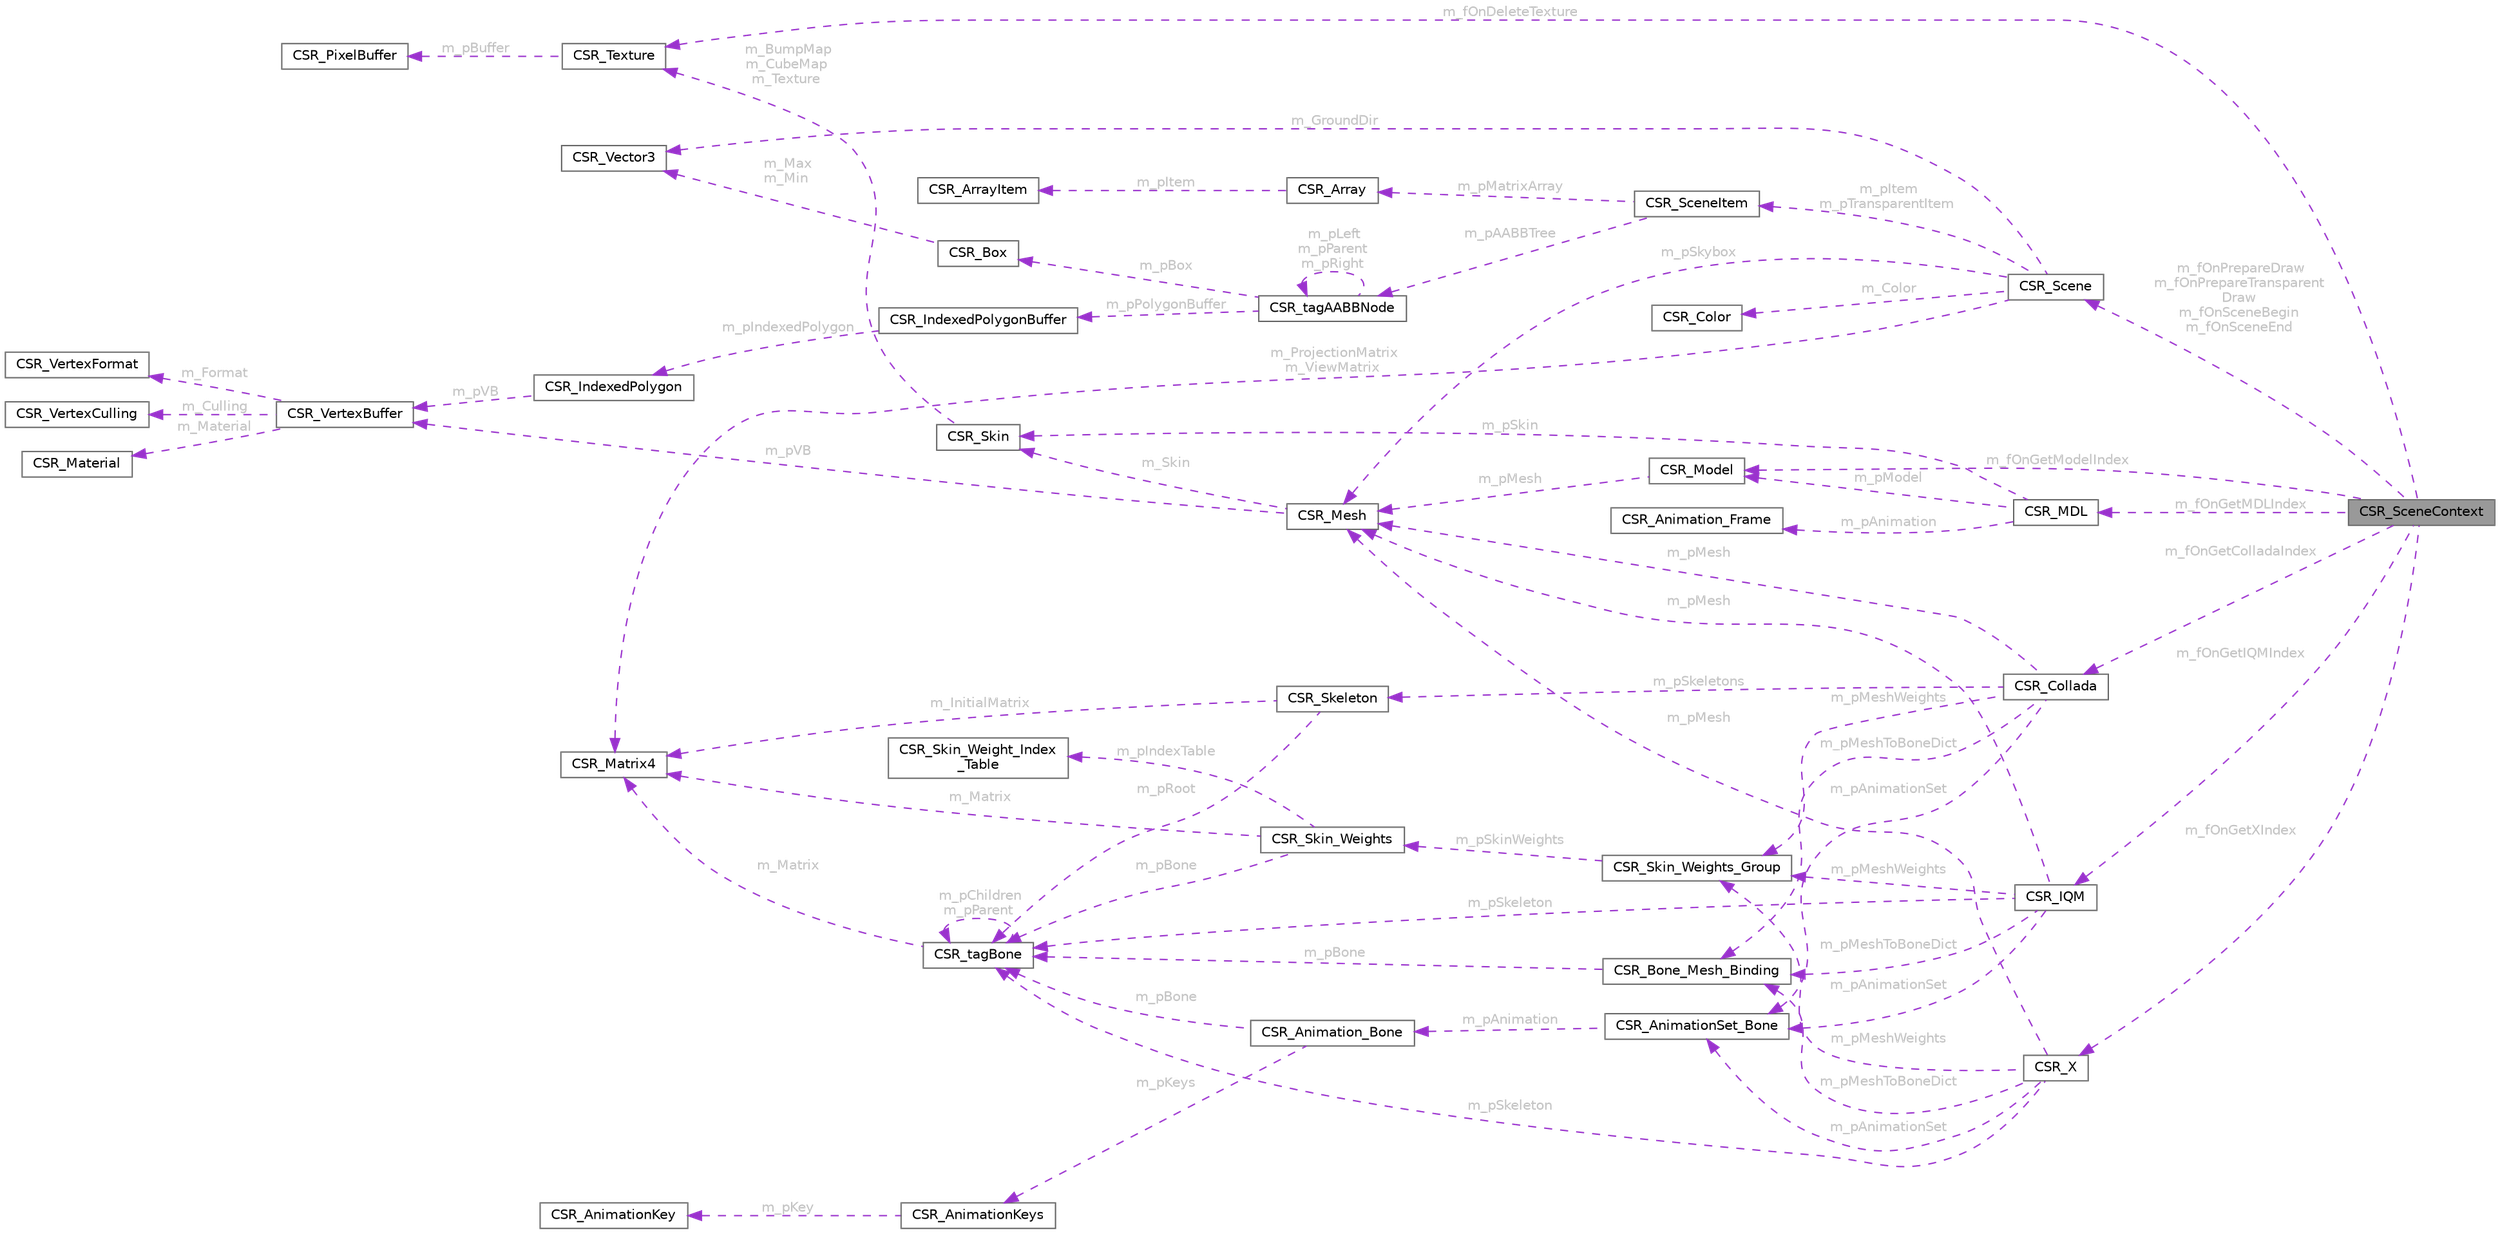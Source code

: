 digraph "CSR_SceneContext"
{
 // LATEX_PDF_SIZE
  bgcolor="transparent";
  edge [fontname=Helvetica,fontsize=10,labelfontname=Helvetica,labelfontsize=10];
  node [fontname=Helvetica,fontsize=10,shape=box,height=0.2,width=0.4];
  rankdir="LR";
  Node1 [id="Node000001",label="CSR_SceneContext",height=0.2,width=0.4,color="gray40", fillcolor="grey60", style="filled", fontcolor="black",tooltip=" "];
  Node2 -> Node1 [id="edge1_Node000001_Node000002",dir="back",color="darkorchid3",style="dashed",tooltip=" ",label=" m_fOnPrepareDraw\nm_fOnPrepareTransparent\lDraw\nm_fOnSceneBegin\nm_fOnSceneEnd",fontcolor="grey" ];
  Node2 [id="Node000002",label="CSR_Scene",height=0.2,width=0.4,color="gray40", fillcolor="white", style="filled",URL="$struct_c_s_r___scene.html",tooltip=" "];
  Node3 -> Node2 [id="edge2_Node000002_Node000003",dir="back",color="darkorchid3",style="dashed",tooltip=" ",label=" m_Color",fontcolor="grey" ];
  Node3 [id="Node000003",label="CSR_Color",height=0.2,width=0.4,color="gray40", fillcolor="white", style="filled",URL="$struct_c_s_r___color.html",tooltip=" "];
  Node4 -> Node2 [id="edge3_Node000002_Node000004",dir="back",color="darkorchid3",style="dashed",tooltip=" ",label=" m_ProjectionMatrix\nm_ViewMatrix",fontcolor="grey" ];
  Node4 [id="Node000004",label="CSR_Matrix4",height=0.2,width=0.4,color="gray40", fillcolor="white", style="filled",URL="$struct_c_s_r___matrix4.html",tooltip=" "];
  Node5 -> Node2 [id="edge4_Node000002_Node000005",dir="back",color="darkorchid3",style="dashed",tooltip=" ",label=" m_GroundDir",fontcolor="grey" ];
  Node5 [id="Node000005",label="CSR_Vector3",height=0.2,width=0.4,color="gray40", fillcolor="white", style="filled",URL="$struct_c_s_r___vector3.html",tooltip=" "];
  Node6 -> Node2 [id="edge5_Node000002_Node000006",dir="back",color="darkorchid3",style="dashed",tooltip=" ",label=" m_pSkybox",fontcolor="grey" ];
  Node6 [id="Node000006",label="CSR_Mesh",height=0.2,width=0.4,color="gray40", fillcolor="white", style="filled",URL="$struct_c_s_r___mesh.html",tooltip=" "];
  Node7 -> Node6 [id="edge6_Node000006_Node000007",dir="back",color="darkorchid3",style="dashed",tooltip=" ",label=" m_Skin",fontcolor="grey" ];
  Node7 [id="Node000007",label="CSR_Skin",height=0.2,width=0.4,color="gray40", fillcolor="white", style="filled",URL="$struct_c_s_r___skin.html",tooltip=" "];
  Node8 -> Node7 [id="edge7_Node000007_Node000008",dir="back",color="darkorchid3",style="dashed",tooltip=" ",label=" m_BumpMap\nm_CubeMap\nm_Texture",fontcolor="grey" ];
  Node8 [id="Node000008",label="CSR_Texture",height=0.2,width=0.4,color="gray40", fillcolor="white", style="filled",URL="$struct_c_s_r___texture.html",tooltip=" "];
  Node9 -> Node8 [id="edge8_Node000008_Node000009",dir="back",color="darkorchid3",style="dashed",tooltip=" ",label=" m_pBuffer",fontcolor="grey" ];
  Node9 [id="Node000009",label="CSR_PixelBuffer",height=0.2,width=0.4,color="gray40", fillcolor="white", style="filled",URL="$struct_c_s_r___pixel_buffer.html",tooltip=" "];
  Node10 -> Node6 [id="edge9_Node000006_Node000010",dir="back",color="darkorchid3",style="dashed",tooltip=" ",label=" m_pVB",fontcolor="grey" ];
  Node10 [id="Node000010",label="CSR_VertexBuffer",height=0.2,width=0.4,color="gray40", fillcolor="white", style="filled",URL="$struct_c_s_r___vertex_buffer.html",tooltip=" "];
  Node11 -> Node10 [id="edge10_Node000010_Node000011",dir="back",color="darkorchid3",style="dashed",tooltip=" ",label=" m_Format",fontcolor="grey" ];
  Node11 [id="Node000011",label="CSR_VertexFormat",height=0.2,width=0.4,color="gray40", fillcolor="white", style="filled",URL="$struct_c_s_r___vertex_format.html",tooltip=" "];
  Node12 -> Node10 [id="edge11_Node000010_Node000012",dir="back",color="darkorchid3",style="dashed",tooltip=" ",label=" m_Culling",fontcolor="grey" ];
  Node12 [id="Node000012",label="CSR_VertexCulling",height=0.2,width=0.4,color="gray40", fillcolor="white", style="filled",URL="$struct_c_s_r___vertex_culling.html",tooltip=" "];
  Node13 -> Node10 [id="edge12_Node000010_Node000013",dir="back",color="darkorchid3",style="dashed",tooltip=" ",label=" m_Material",fontcolor="grey" ];
  Node13 [id="Node000013",label="CSR_Material",height=0.2,width=0.4,color="gray40", fillcolor="white", style="filled",URL="$struct_c_s_r___material.html",tooltip=" "];
  Node14 -> Node2 [id="edge13_Node000002_Node000014",dir="back",color="darkorchid3",style="dashed",tooltip=" ",label=" m_pItem\nm_pTransparentItem",fontcolor="grey" ];
  Node14 [id="Node000014",label="CSR_SceneItem",height=0.2,width=0.4,color="gray40", fillcolor="white", style="filled",URL="$struct_c_s_r___scene_item.html",tooltip=" "];
  Node15 -> Node14 [id="edge14_Node000014_Node000015",dir="back",color="darkorchid3",style="dashed",tooltip=" ",label=" m_pMatrixArray",fontcolor="grey" ];
  Node15 [id="Node000015",label="CSR_Array",height=0.2,width=0.4,color="gray40", fillcolor="white", style="filled",URL="$struct_c_s_r___array.html",tooltip=" "];
  Node16 -> Node15 [id="edge15_Node000015_Node000016",dir="back",color="darkorchid3",style="dashed",tooltip=" ",label=" m_pItem",fontcolor="grey" ];
  Node16 [id="Node000016",label="CSR_ArrayItem",height=0.2,width=0.4,color="gray40", fillcolor="white", style="filled",URL="$struct_c_s_r___array_item.html",tooltip=" "];
  Node17 -> Node14 [id="edge16_Node000014_Node000017",dir="back",color="darkorchid3",style="dashed",tooltip=" ",label=" m_pAABBTree",fontcolor="grey" ];
  Node17 [id="Node000017",label="CSR_tagAABBNode",height=0.2,width=0.4,color="gray40", fillcolor="white", style="filled",URL="$struct_c_s_r__tag_a_a_b_b_node.html",tooltip=" "];
  Node17 -> Node17 [id="edge17_Node000017_Node000017",dir="back",color="darkorchid3",style="dashed",tooltip=" ",label=" m_pLeft\nm_pParent\nm_pRight",fontcolor="grey" ];
  Node18 -> Node17 [id="edge18_Node000017_Node000018",dir="back",color="darkorchid3",style="dashed",tooltip=" ",label=" m_pBox",fontcolor="grey" ];
  Node18 [id="Node000018",label="CSR_Box",height=0.2,width=0.4,color="gray40", fillcolor="white", style="filled",URL="$struct_c_s_r___box.html",tooltip=" "];
  Node5 -> Node18 [id="edge19_Node000018_Node000005",dir="back",color="darkorchid3",style="dashed",tooltip=" ",label=" m_Max\nm_Min",fontcolor="grey" ];
  Node19 -> Node17 [id="edge20_Node000017_Node000019",dir="back",color="darkorchid3",style="dashed",tooltip=" ",label=" m_pPolygonBuffer",fontcolor="grey" ];
  Node19 [id="Node000019",label="CSR_IndexedPolygonBuffer",height=0.2,width=0.4,color="gray40", fillcolor="white", style="filled",URL="$struct_c_s_r___indexed_polygon_buffer.html",tooltip=" "];
  Node20 -> Node19 [id="edge21_Node000019_Node000020",dir="back",color="darkorchid3",style="dashed",tooltip=" ",label=" m_pIndexedPolygon",fontcolor="grey" ];
  Node20 [id="Node000020",label="CSR_IndexedPolygon",height=0.2,width=0.4,color="gray40", fillcolor="white", style="filled",URL="$struct_c_s_r___indexed_polygon.html",tooltip=" "];
  Node10 -> Node20 [id="edge22_Node000020_Node000010",dir="back",color="darkorchid3",style="dashed",tooltip=" ",label=" m_pVB",fontcolor="grey" ];
  Node21 -> Node1 [id="edge23_Node000001_Node000021",dir="back",color="darkorchid3",style="dashed",tooltip=" ",label=" m_fOnGetModelIndex",fontcolor="grey" ];
  Node21 [id="Node000021",label="CSR_Model",height=0.2,width=0.4,color="gray40", fillcolor="white", style="filled",URL="$struct_c_s_r___model.html",tooltip=" "];
  Node6 -> Node21 [id="edge24_Node000021_Node000006",dir="back",color="darkorchid3",style="dashed",tooltip=" ",label=" m_pMesh",fontcolor="grey" ];
  Node22 -> Node1 [id="edge25_Node000001_Node000022",dir="back",color="darkorchid3",style="dashed",tooltip=" ",label=" m_fOnGetColladaIndex",fontcolor="grey" ];
  Node22 [id="Node000022",label="CSR_Collada",height=0.2,width=0.4,color="gray40", fillcolor="white", style="filled",URL="$struct_c_s_r___collada.html",tooltip=" "];
  Node6 -> Node22 [id="edge26_Node000022_Node000006",dir="back",color="darkorchid3",style="dashed",tooltip=" ",label=" m_pMesh",fontcolor="grey" ];
  Node23 -> Node22 [id="edge27_Node000022_Node000023",dir="back",color="darkorchid3",style="dashed",tooltip=" ",label=" m_pMeshWeights",fontcolor="grey" ];
  Node23 [id="Node000023",label="CSR_Skin_Weights_Group",height=0.2,width=0.4,color="gray40", fillcolor="white", style="filled",URL="$struct_c_s_r___skin___weights___group.html",tooltip=" "];
  Node24 -> Node23 [id="edge28_Node000023_Node000024",dir="back",color="darkorchid3",style="dashed",tooltip=" ",label=" m_pSkinWeights",fontcolor="grey" ];
  Node24 [id="Node000024",label="CSR_Skin_Weights",height=0.2,width=0.4,color="gray40", fillcolor="white", style="filled",URL="$struct_c_s_r___skin___weights.html",tooltip=" "];
  Node25 -> Node24 [id="edge29_Node000024_Node000025",dir="back",color="darkorchid3",style="dashed",tooltip=" ",label=" m_pBone",fontcolor="grey" ];
  Node25 [id="Node000025",label="CSR_tagBone",height=0.2,width=0.4,color="gray40", fillcolor="white", style="filled",URL="$struct_c_s_r__tag_bone.html",tooltip=" "];
  Node4 -> Node25 [id="edge30_Node000025_Node000004",dir="back",color="darkorchid3",style="dashed",tooltip=" ",label=" m_Matrix",fontcolor="grey" ];
  Node25 -> Node25 [id="edge31_Node000025_Node000025",dir="back",color="darkorchid3",style="dashed",tooltip=" ",label=" m_pChildren\nm_pParent",fontcolor="grey" ];
  Node4 -> Node24 [id="edge32_Node000024_Node000004",dir="back",color="darkorchid3",style="dashed",tooltip=" ",label=" m_Matrix",fontcolor="grey" ];
  Node26 -> Node24 [id="edge33_Node000024_Node000026",dir="back",color="darkorchid3",style="dashed",tooltip=" ",label=" m_pIndexTable",fontcolor="grey" ];
  Node26 [id="Node000026",label="CSR_Skin_Weight_Index\l_Table",height=0.2,width=0.4,color="gray40", fillcolor="white", style="filled",URL="$struct_c_s_r___skin___weight___index___table.html",tooltip=" "];
  Node27 -> Node22 [id="edge34_Node000022_Node000027",dir="back",color="darkorchid3",style="dashed",tooltip=" ",label=" m_pMeshToBoneDict",fontcolor="grey" ];
  Node27 [id="Node000027",label="CSR_Bone_Mesh_Binding",height=0.2,width=0.4,color="gray40", fillcolor="white", style="filled",URL="$struct_c_s_r___bone___mesh___binding.html",tooltip=" "];
  Node25 -> Node27 [id="edge35_Node000027_Node000025",dir="back",color="darkorchid3",style="dashed",tooltip=" ",label=" m_pBone",fontcolor="grey" ];
  Node28 -> Node22 [id="edge36_Node000022_Node000028",dir="back",color="darkorchid3",style="dashed",tooltip=" ",label=" m_pSkeletons",fontcolor="grey" ];
  Node28 [id="Node000028",label="CSR_Skeleton",height=0.2,width=0.4,color="gray40", fillcolor="white", style="filled",URL="$struct_c_s_r___skeleton.html",tooltip=" "];
  Node25 -> Node28 [id="edge37_Node000028_Node000025",dir="back",color="darkorchid3",style="dashed",tooltip=" ",label=" m_pRoot",fontcolor="grey" ];
  Node4 -> Node28 [id="edge38_Node000028_Node000004",dir="back",color="darkorchid3",style="dashed",tooltip=" ",label=" m_InitialMatrix",fontcolor="grey" ];
  Node29 -> Node22 [id="edge39_Node000022_Node000029",dir="back",color="darkorchid3",style="dashed",tooltip=" ",label=" m_pAnimationSet",fontcolor="grey" ];
  Node29 [id="Node000029",label="CSR_AnimationSet_Bone",height=0.2,width=0.4,color="gray40", fillcolor="white", style="filled",URL="$struct_c_s_r___animation_set___bone.html",tooltip=" "];
  Node30 -> Node29 [id="edge40_Node000029_Node000030",dir="back",color="darkorchid3",style="dashed",tooltip=" ",label=" m_pAnimation",fontcolor="grey" ];
  Node30 [id="Node000030",label="CSR_Animation_Bone",height=0.2,width=0.4,color="gray40", fillcolor="white", style="filled",URL="$struct_c_s_r___animation___bone.html",tooltip=" "];
  Node25 -> Node30 [id="edge41_Node000030_Node000025",dir="back",color="darkorchid3",style="dashed",tooltip=" ",label=" m_pBone",fontcolor="grey" ];
  Node31 -> Node30 [id="edge42_Node000030_Node000031",dir="back",color="darkorchid3",style="dashed",tooltip=" ",label=" m_pKeys",fontcolor="grey" ];
  Node31 [id="Node000031",label="CSR_AnimationKeys",height=0.2,width=0.4,color="gray40", fillcolor="white", style="filled",URL="$struct_c_s_r___animation_keys.html",tooltip=" "];
  Node32 -> Node31 [id="edge43_Node000031_Node000032",dir="back",color="darkorchid3",style="dashed",tooltip=" ",label=" m_pKey",fontcolor="grey" ];
  Node32 [id="Node000032",label="CSR_AnimationKey",height=0.2,width=0.4,color="gray40", fillcolor="white", style="filled",URL="$struct_c_s_r___animation_key.html",tooltip=" "];
  Node33 -> Node1 [id="edge44_Node000001_Node000033",dir="back",color="darkorchid3",style="dashed",tooltip=" ",label=" m_fOnGetIQMIndex",fontcolor="grey" ];
  Node33 [id="Node000033",label="CSR_IQM",height=0.2,width=0.4,color="gray40", fillcolor="white", style="filled",URL="$struct_c_s_r___i_q_m.html",tooltip=" "];
  Node6 -> Node33 [id="edge45_Node000033_Node000006",dir="back",color="darkorchid3",style="dashed",tooltip=" ",label=" m_pMesh",fontcolor="grey" ];
  Node23 -> Node33 [id="edge46_Node000033_Node000023",dir="back",color="darkorchid3",style="dashed",tooltip=" ",label=" m_pMeshWeights",fontcolor="grey" ];
  Node27 -> Node33 [id="edge47_Node000033_Node000027",dir="back",color="darkorchid3",style="dashed",tooltip=" ",label=" m_pMeshToBoneDict",fontcolor="grey" ];
  Node25 -> Node33 [id="edge48_Node000033_Node000025",dir="back",color="darkorchid3",style="dashed",tooltip=" ",label=" m_pSkeleton",fontcolor="grey" ];
  Node29 -> Node33 [id="edge49_Node000033_Node000029",dir="back",color="darkorchid3",style="dashed",tooltip=" ",label=" m_pAnimationSet",fontcolor="grey" ];
  Node34 -> Node1 [id="edge50_Node000001_Node000034",dir="back",color="darkorchid3",style="dashed",tooltip=" ",label=" m_fOnGetMDLIndex",fontcolor="grey" ];
  Node34 [id="Node000034",label="CSR_MDL",height=0.2,width=0.4,color="gray40", fillcolor="white", style="filled",URL="$struct_c_s_r___m_d_l.html",tooltip=" "];
  Node21 -> Node34 [id="edge51_Node000034_Node000021",dir="back",color="darkorchid3",style="dashed",tooltip=" ",label=" m_pModel",fontcolor="grey" ];
  Node35 -> Node34 [id="edge52_Node000034_Node000035",dir="back",color="darkorchid3",style="dashed",tooltip=" ",label=" m_pAnimation",fontcolor="grey" ];
  Node35 [id="Node000035",label="CSR_Animation_Frame",height=0.2,width=0.4,color="gray40", fillcolor="white", style="filled",URL="$struct_c_s_r___animation___frame.html",tooltip=" "];
  Node7 -> Node34 [id="edge53_Node000034_Node000007",dir="back",color="darkorchid3",style="dashed",tooltip=" ",label=" m_pSkin",fontcolor="grey" ];
  Node36 -> Node1 [id="edge54_Node000001_Node000036",dir="back",color="darkorchid3",style="dashed",tooltip=" ",label=" m_fOnGetXIndex",fontcolor="grey" ];
  Node36 [id="Node000036",label="CSR_X",height=0.2,width=0.4,color="gray40", fillcolor="white", style="filled",URL="$struct_c_s_r___x.html",tooltip=" "];
  Node6 -> Node36 [id="edge55_Node000036_Node000006",dir="back",color="darkorchid3",style="dashed",tooltip=" ",label=" m_pMesh",fontcolor="grey" ];
  Node23 -> Node36 [id="edge56_Node000036_Node000023",dir="back",color="darkorchid3",style="dashed",tooltip=" ",label=" m_pMeshWeights",fontcolor="grey" ];
  Node27 -> Node36 [id="edge57_Node000036_Node000027",dir="back",color="darkorchid3",style="dashed",tooltip=" ",label=" m_pMeshToBoneDict",fontcolor="grey" ];
  Node25 -> Node36 [id="edge58_Node000036_Node000025",dir="back",color="darkorchid3",style="dashed",tooltip=" ",label=" m_pSkeleton",fontcolor="grey" ];
  Node29 -> Node36 [id="edge59_Node000036_Node000029",dir="back",color="darkorchid3",style="dashed",tooltip=" ",label=" m_pAnimationSet",fontcolor="grey" ];
  Node8 -> Node1 [id="edge60_Node000001_Node000008",dir="back",color="darkorchid3",style="dashed",tooltip=" ",label=" m_fOnDeleteTexture",fontcolor="grey" ];
}

